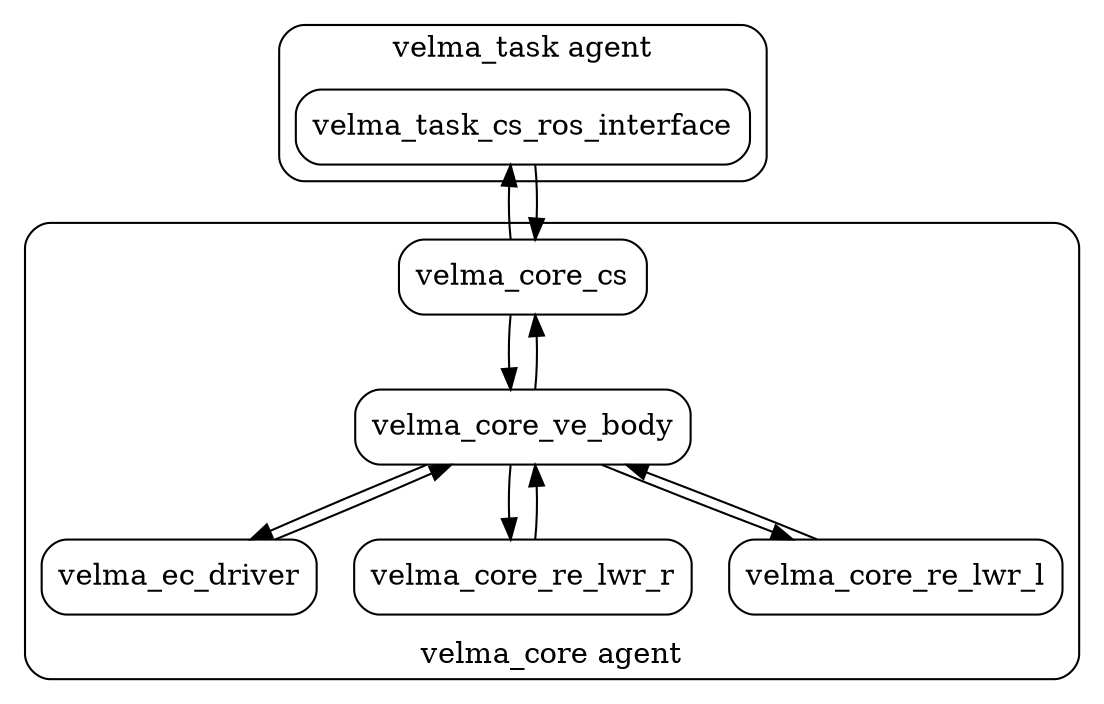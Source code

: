 digraph graphname {
    subgraph cluster_1 {
        style=rounded
        node [style=filled shape=box style=rounded];
        {rank = same; velma_task_cs_ros_interface;}
        label = "velma_task agent";
    }

    subgraph cluster_2 {
        style=rounded
        labelloc=b
        node [style=filled shape=box style=rounded];
        velma_core_cs -> velma_core_ve_body -> velma_ec_driver;
        velma_ec_driver -> velma_core_ve_body -> velma_core_cs;
        velma_core_ve_body -> velma_core_re_lwr_r;
        velma_core_ve_body -> velma_core_re_lwr_l;
        velma_core_re_lwr_r -> velma_core_ve_body;
        velma_core_re_lwr_l -> velma_core_ve_body;
        {rank=sink velma_core_re_lwr_r; velma_core_re_lwr_l; velma_ec_driver;}
        label = "velma_core agent";
    }

    velma_task_cs_ros_interface -> velma_core_cs;
    velma_core_cs -> velma_task_cs_ros_interface;

    margin=0;   # for whole graph
}

